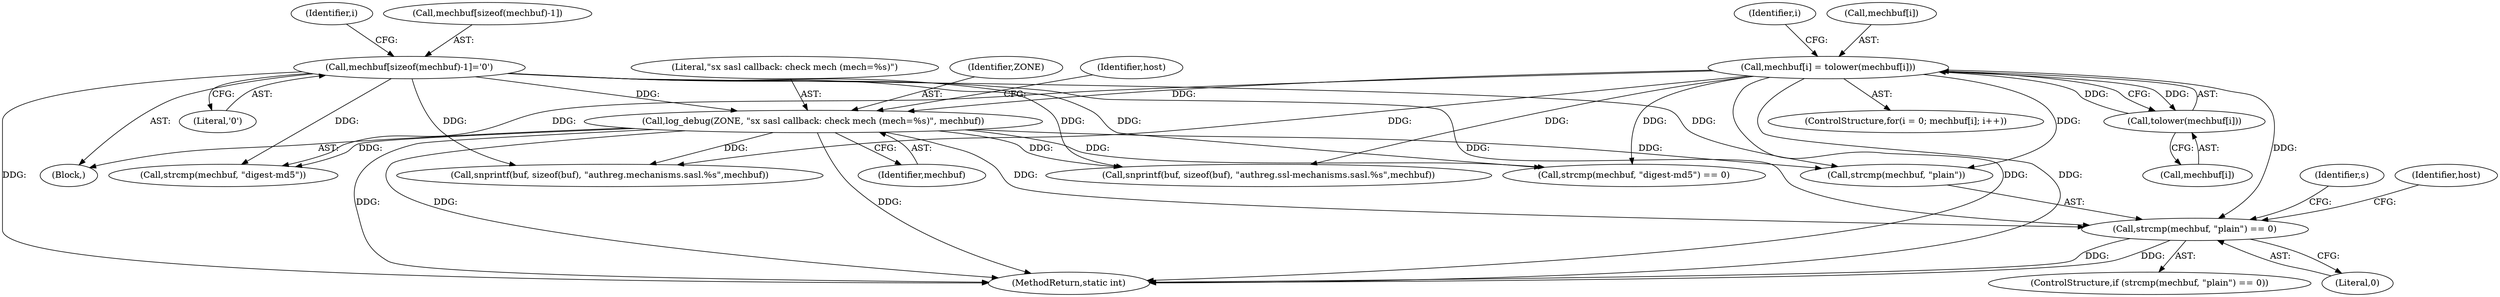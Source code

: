 digraph "0_jabberd2_8416ae54ecefa670534f27a31db71d048b9c7f16@API" {
"1000668" [label="(Call,strcmp(mechbuf, \"plain\") == 0)"];
"1000612" [label="(Call,mechbuf[i] = tolower(mechbuf[i]))"];
"1000616" [label="(Call,tolower(mechbuf[i]))"];
"1000595" [label="(Call,mechbuf[sizeof(mechbuf)-1]='\0')"];
"1000620" [label="(Call,log_debug(ZONE, \"sx sasl callback: check mech (mech=%s)\", mechbuf))"];
"1000611" [label="(Identifier,i)"];
"1000695" [label="(Identifier,s)"];
"1000605" [label="(Identifier,i)"];
"1000622" [label="(Literal,\"sx sasl callback: check mech (mech=%s)\")"];
"1000651" [label="(Call,strcmp(mechbuf, \"digest-md5\"))"];
"1000731" [label="(Call,snprintf(buf, sizeof(buf), \"authreg.mechanisms.sasl.%s\",mechbuf))"];
"1000621" [label="(Identifier,ZONE)"];
"1000603" [label="(ControlStructure,for(i = 0; mechbuf[i]; i++))"];
"1000623" [label="(Identifier,mechbuf)"];
"1000650" [label="(Call,strcmp(mechbuf, \"digest-md5\") == 0)"];
"1000617" [label="(Call,mechbuf[i])"];
"1000672" [label="(Literal,0)"];
"1000616" [label="(Call,tolower(mechbuf[i]))"];
"1000613" [label="(Call,mechbuf[i])"];
"1000701" [label="(Call,snprintf(buf, sizeof(buf), \"authreg.ssl-mechanisms.sasl.%s\",mechbuf))"];
"1000620" [label="(Call,log_debug(ZONE, \"sx sasl callback: check mech (mech=%s)\", mechbuf))"];
"1000669" [label="(Call,strcmp(mechbuf, \"plain\"))"];
"1000595" [label="(Call,mechbuf[sizeof(mechbuf)-1]='\0')"];
"1000596" [label="(Call,mechbuf[sizeof(mechbuf)-1])"];
"1000625" [label="(Identifier,host)"];
"1000679" [label="(Identifier,host)"];
"1000668" [label="(Call,strcmp(mechbuf, \"plain\") == 0)"];
"1000602" [label="(Literal,'\0')"];
"1000612" [label="(Call,mechbuf[i] = tolower(mechbuf[i]))"];
"1000167" [label="(Block,)"];
"1000667" [label="(ControlStructure,if (strcmp(mechbuf, \"plain\") == 0))"];
"1000766" [label="(MethodReturn,static int)"];
"1000668" -> "1000667"  [label="AST: "];
"1000668" -> "1000672"  [label="CFG: "];
"1000669" -> "1000668"  [label="AST: "];
"1000672" -> "1000668"  [label="AST: "];
"1000679" -> "1000668"  [label="CFG: "];
"1000695" -> "1000668"  [label="CFG: "];
"1000668" -> "1000766"  [label="DDG: "];
"1000668" -> "1000766"  [label="DDG: "];
"1000612" -> "1000668"  [label="DDG: "];
"1000595" -> "1000668"  [label="DDG: "];
"1000620" -> "1000668"  [label="DDG: "];
"1000612" -> "1000603"  [label="AST: "];
"1000612" -> "1000616"  [label="CFG: "];
"1000613" -> "1000612"  [label="AST: "];
"1000616" -> "1000612"  [label="AST: "];
"1000611" -> "1000612"  [label="CFG: "];
"1000612" -> "1000766"  [label="DDG: "];
"1000612" -> "1000766"  [label="DDG: "];
"1000616" -> "1000612"  [label="DDG: "];
"1000612" -> "1000616"  [label="DDG: "];
"1000612" -> "1000620"  [label="DDG: "];
"1000612" -> "1000650"  [label="DDG: "];
"1000612" -> "1000651"  [label="DDG: "];
"1000612" -> "1000669"  [label="DDG: "];
"1000612" -> "1000701"  [label="DDG: "];
"1000612" -> "1000731"  [label="DDG: "];
"1000616" -> "1000617"  [label="CFG: "];
"1000617" -> "1000616"  [label="AST: "];
"1000595" -> "1000167"  [label="AST: "];
"1000595" -> "1000602"  [label="CFG: "];
"1000596" -> "1000595"  [label="AST: "];
"1000602" -> "1000595"  [label="AST: "];
"1000605" -> "1000595"  [label="CFG: "];
"1000595" -> "1000766"  [label="DDG: "];
"1000595" -> "1000620"  [label="DDG: "];
"1000595" -> "1000650"  [label="DDG: "];
"1000595" -> "1000651"  [label="DDG: "];
"1000595" -> "1000669"  [label="DDG: "];
"1000595" -> "1000701"  [label="DDG: "];
"1000595" -> "1000731"  [label="DDG: "];
"1000620" -> "1000167"  [label="AST: "];
"1000620" -> "1000623"  [label="CFG: "];
"1000621" -> "1000620"  [label="AST: "];
"1000622" -> "1000620"  [label="AST: "];
"1000623" -> "1000620"  [label="AST: "];
"1000625" -> "1000620"  [label="CFG: "];
"1000620" -> "1000766"  [label="DDG: "];
"1000620" -> "1000766"  [label="DDG: "];
"1000620" -> "1000766"  [label="DDG: "];
"1000620" -> "1000650"  [label="DDG: "];
"1000620" -> "1000651"  [label="DDG: "];
"1000620" -> "1000669"  [label="DDG: "];
"1000620" -> "1000701"  [label="DDG: "];
"1000620" -> "1000731"  [label="DDG: "];
}

